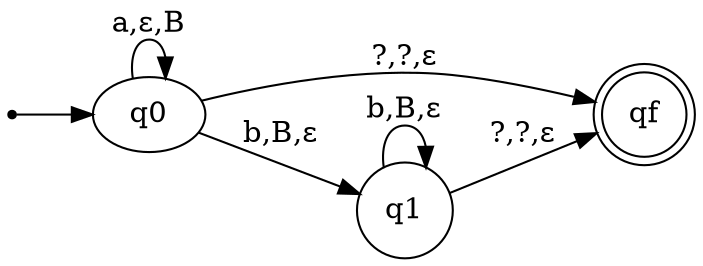  digraph X {
 rankdir=LR;
 init [shape=point]
 init -> q0
 node[shape=doublecircle] qf;
 node[shape=circle]
 q0 -> q0 [label="a,ε,B"]
 q0 -> q1 [label="b,B,ε"]
 q0 -> qf [label="?,?,ε"]
 q1 -> q1 [label="b,B,ε"]
 q1 -> qf [label="?,?,ε"]
}
